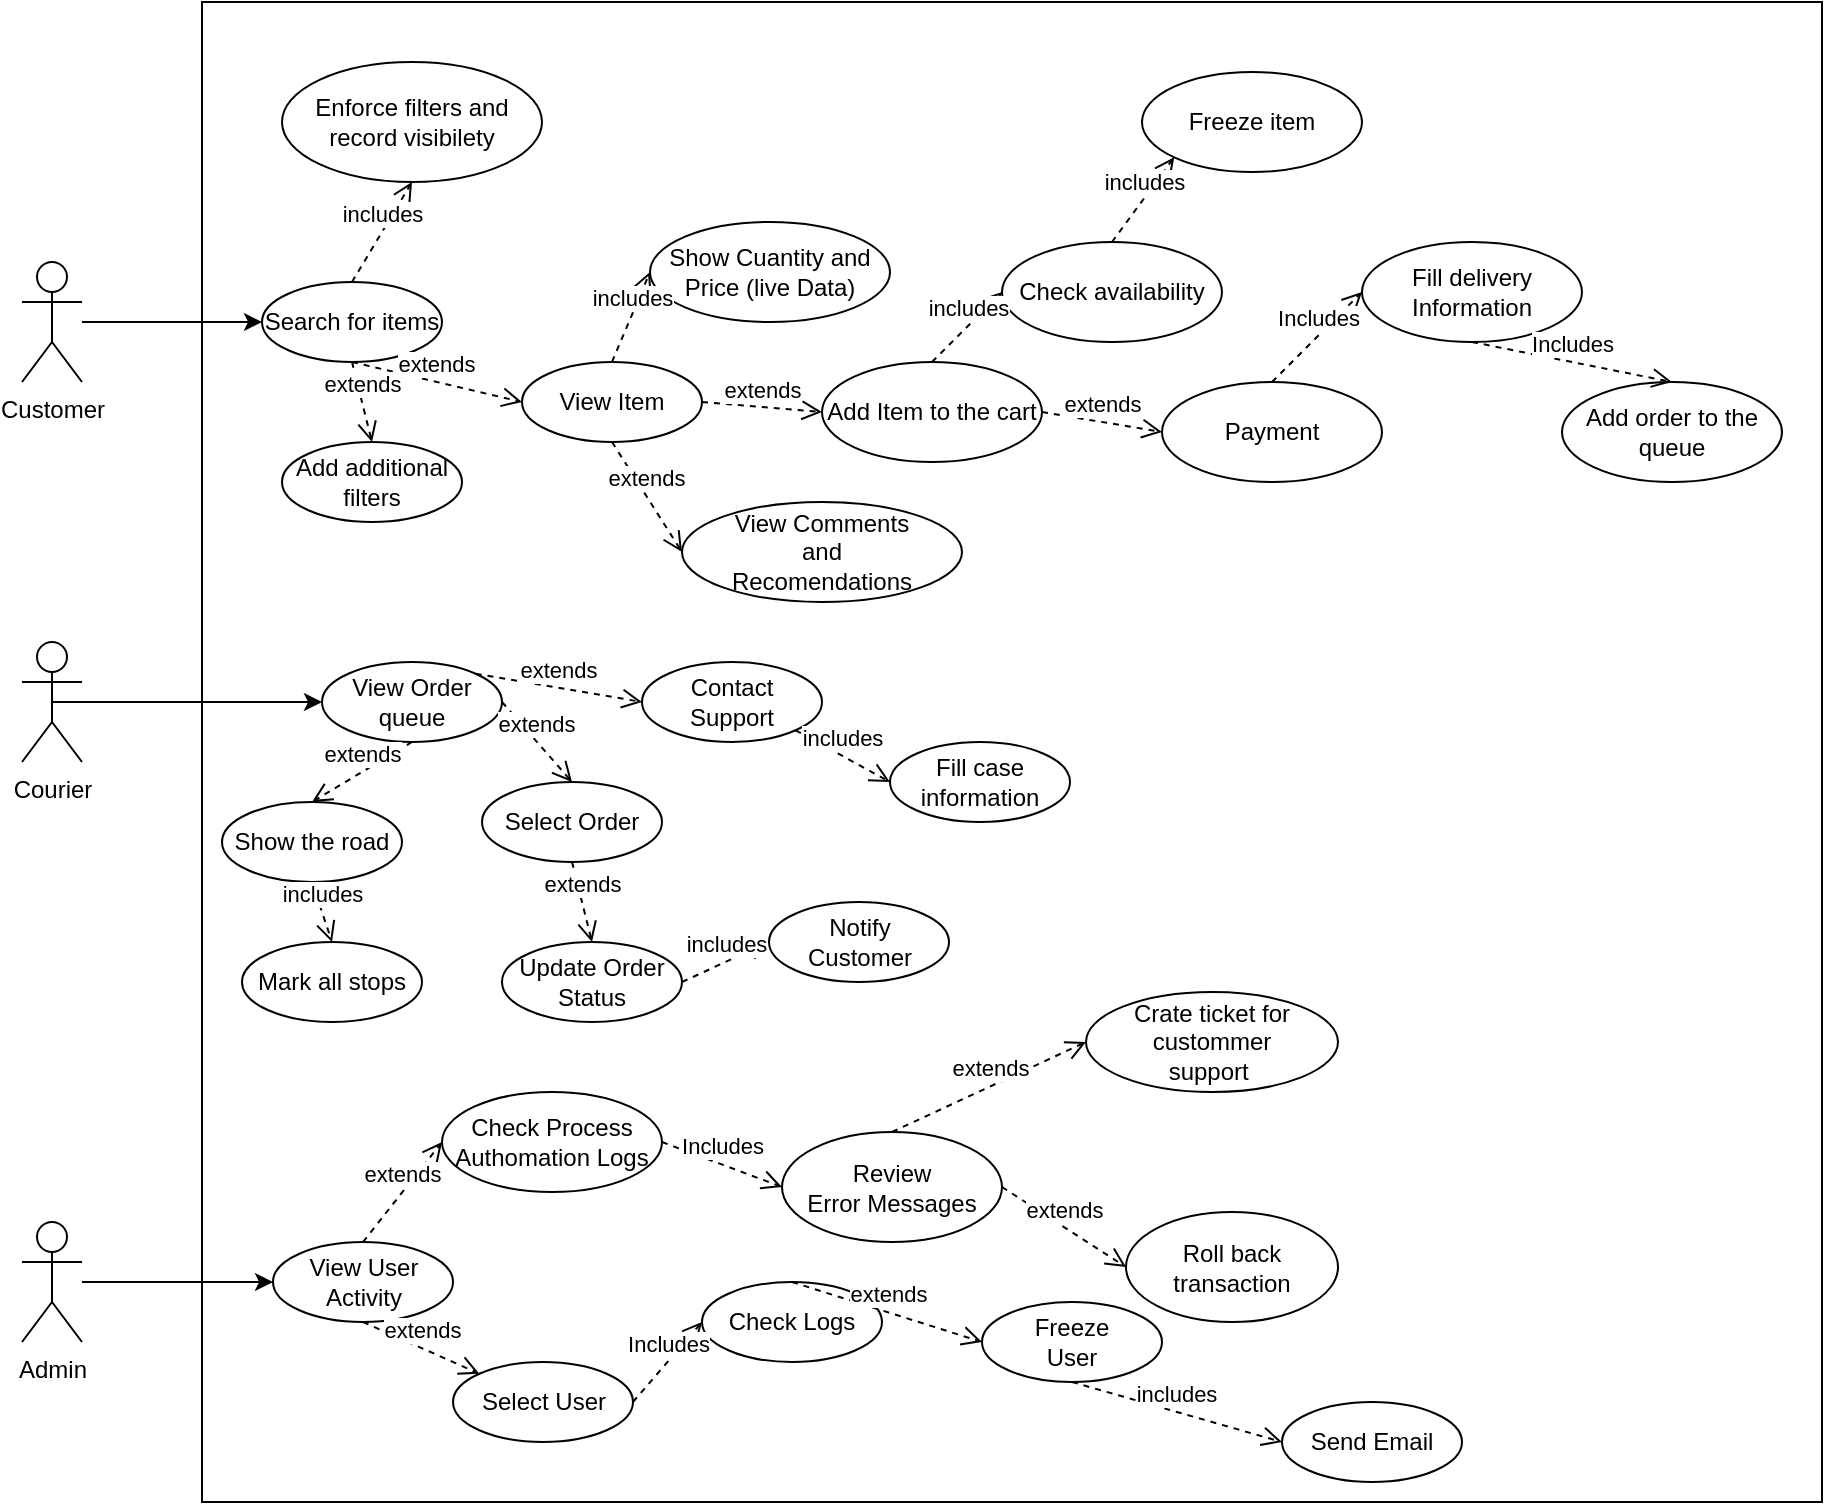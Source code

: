 <mxfile version="24.4.2" type="device">
  <diagram id="SXAmIgXUEvgayAnR8sAc" name="Сторінка-1">
    <mxGraphModel dx="1126" dy="1684" grid="1" gridSize="10" guides="1" tooltips="1" connect="1" arrows="1" fold="1" page="1" pageScale="1" pageWidth="827" pageHeight="1169" math="0" shadow="0">
      <root>
        <mxCell id="0" />
        <mxCell id="1" parent="0" />
        <mxCell id="QLgydChOL8k-ZpEm5x90-2" value="" style="rounded=0;whiteSpace=wrap;html=1;" vertex="1" parent="1">
          <mxGeometry x="130" y="10" width="810" height="750" as="geometry" />
        </mxCell>
        <mxCell id="QLgydChOL8k-ZpEm5x90-18" style="edgeStyle=orthogonalEdgeStyle;rounded=0;orthogonalLoop=1;jettySize=auto;html=1;entryX=0;entryY=0.5;entryDx=0;entryDy=0;" edge="1" parent="1" source="QLgydChOL8k-ZpEm5x90-1" target="QLgydChOL8k-ZpEm5x90-9">
          <mxGeometry relative="1" as="geometry" />
        </mxCell>
        <mxCell id="QLgydChOL8k-ZpEm5x90-1" value="Customer" style="shape=umlActor;verticalLabelPosition=bottom;verticalAlign=top;html=1;outlineConnect=0;" vertex="1" parent="1">
          <mxGeometry x="40" y="140" width="30" height="60" as="geometry" />
        </mxCell>
        <mxCell id="QLgydChOL8k-ZpEm5x90-27" style="edgeStyle=orthogonalEdgeStyle;rounded=0;orthogonalLoop=1;jettySize=auto;html=1;exitX=0.5;exitY=0.5;exitDx=0;exitDy=0;exitPerimeter=0;entryX=0;entryY=0.5;entryDx=0;entryDy=0;" edge="1" parent="1" source="QLgydChOL8k-ZpEm5x90-4" target="QLgydChOL8k-ZpEm5x90-22">
          <mxGeometry relative="1" as="geometry" />
        </mxCell>
        <mxCell id="QLgydChOL8k-ZpEm5x90-4" value="Courier" style="shape=umlActor;verticalLabelPosition=bottom;verticalAlign=top;html=1;outlineConnect=0;" vertex="1" parent="1">
          <mxGeometry x="40" y="330" width="30" height="60" as="geometry" />
        </mxCell>
        <mxCell id="QLgydChOL8k-ZpEm5x90-9" value="Search for items" style="ellipse;whiteSpace=wrap;html=1;" vertex="1" parent="1">
          <mxGeometry x="160" y="150" width="90" height="40" as="geometry" />
        </mxCell>
        <mxCell id="QLgydChOL8k-ZpEm5x90-10" value="View Item" style="ellipse;whiteSpace=wrap;html=1;" vertex="1" parent="1">
          <mxGeometry x="290" y="190" width="90" height="40" as="geometry" />
        </mxCell>
        <mxCell id="QLgydChOL8k-ZpEm5x90-12" value="extends" style="html=1;verticalAlign=bottom;endArrow=open;dashed=1;endSize=8;curved=0;rounded=0;exitX=0.5;exitY=1;exitDx=0;exitDy=0;entryX=0;entryY=0.5;entryDx=0;entryDy=0;" edge="1" parent="1" source="QLgydChOL8k-ZpEm5x90-9" target="QLgydChOL8k-ZpEm5x90-10">
          <mxGeometry relative="1" as="geometry">
            <mxPoint x="270" y="250" as="sourcePoint" />
            <mxPoint x="190" y="250" as="targetPoint" />
          </mxGeometry>
        </mxCell>
        <mxCell id="QLgydChOL8k-ZpEm5x90-13" value="Enforce filters and record visibilety" style="ellipse;whiteSpace=wrap;html=1;" vertex="1" parent="1">
          <mxGeometry x="170" y="40" width="130" height="60" as="geometry" />
        </mxCell>
        <mxCell id="QLgydChOL8k-ZpEm5x90-15" value="includes" style="html=1;verticalAlign=bottom;endArrow=open;dashed=1;endSize=8;curved=0;rounded=0;exitX=0.5;exitY=0;exitDx=0;exitDy=0;entryX=0.5;entryY=1;entryDx=0;entryDy=0;" edge="1" parent="1" source="QLgydChOL8k-ZpEm5x90-9" target="QLgydChOL8k-ZpEm5x90-13">
          <mxGeometry relative="1" as="geometry">
            <mxPoint x="215" y="200" as="sourcePoint" />
            <mxPoint x="280" y="240" as="targetPoint" />
          </mxGeometry>
        </mxCell>
        <mxCell id="QLgydChOL8k-ZpEm5x90-22" value="View Order queue" style="ellipse;whiteSpace=wrap;html=1;" vertex="1" parent="1">
          <mxGeometry x="190" y="340" width="90" height="40" as="geometry" />
        </mxCell>
        <mxCell id="QLgydChOL8k-ZpEm5x90-23" value="Show the road" style="ellipse;whiteSpace=wrap;html=1;" vertex="1" parent="1">
          <mxGeometry x="140" y="410" width="90" height="40" as="geometry" />
        </mxCell>
        <mxCell id="QLgydChOL8k-ZpEm5x90-24" value="extends" style="html=1;verticalAlign=bottom;endArrow=open;dashed=1;endSize=8;curved=0;rounded=0;exitX=0.5;exitY=1;exitDx=0;exitDy=0;entryX=0.5;entryY=0;entryDx=0;entryDy=0;" edge="1" parent="1" source="QLgydChOL8k-ZpEm5x90-22" target="QLgydChOL8k-ZpEm5x90-23">
          <mxGeometry x="-0.005" relative="1" as="geometry">
            <mxPoint x="300" y="455" as="sourcePoint" />
            <mxPoint x="220" y="455" as="targetPoint" />
            <mxPoint as="offset" />
          </mxGeometry>
        </mxCell>
        <mxCell id="QLgydChOL8k-ZpEm5x90-28" value="Mark all stops" style="ellipse;whiteSpace=wrap;html=1;" vertex="1" parent="1">
          <mxGeometry x="150" y="480" width="90" height="40" as="geometry" />
        </mxCell>
        <mxCell id="QLgydChOL8k-ZpEm5x90-30" value="includes" style="html=1;verticalAlign=bottom;endArrow=open;dashed=1;endSize=8;curved=0;rounded=0;exitX=0.5;exitY=1;exitDx=0;exitDy=0;entryX=0.5;entryY=0;entryDx=0;entryDy=0;" edge="1" parent="1" source="QLgydChOL8k-ZpEm5x90-23" target="QLgydChOL8k-ZpEm5x90-28">
          <mxGeometry relative="1" as="geometry">
            <mxPoint x="245" y="390" as="sourcePoint" />
            <mxPoint x="270" y="435" as="targetPoint" />
          </mxGeometry>
        </mxCell>
        <mxCell id="QLgydChOL8k-ZpEm5x90-33" value="Add additional filters" style="ellipse;whiteSpace=wrap;html=1;" vertex="1" parent="1">
          <mxGeometry x="170" y="230" width="90" height="40" as="geometry" />
        </mxCell>
        <mxCell id="QLgydChOL8k-ZpEm5x90-34" value="extends" style="html=1;verticalAlign=bottom;endArrow=open;dashed=1;endSize=8;curved=0;rounded=0;exitX=0.5;exitY=1;exitDx=0;exitDy=0;entryX=0.5;entryY=0;entryDx=0;entryDy=0;" edge="1" parent="1" target="QLgydChOL8k-ZpEm5x90-33" source="QLgydChOL8k-ZpEm5x90-9">
          <mxGeometry relative="1" as="geometry">
            <mxPoint x="195" y="180" as="sourcePoint" />
            <mxPoint x="100" y="290" as="targetPoint" />
          </mxGeometry>
        </mxCell>
        <mxCell id="QLgydChOL8k-ZpEm5x90-96" style="edgeStyle=orthogonalEdgeStyle;rounded=0;orthogonalLoop=1;jettySize=auto;html=1;entryX=0;entryY=0.5;entryDx=0;entryDy=0;" edge="1" parent="1" source="QLgydChOL8k-ZpEm5x90-41" target="QLgydChOL8k-ZpEm5x90-89">
          <mxGeometry relative="1" as="geometry" />
        </mxCell>
        <mxCell id="QLgydChOL8k-ZpEm5x90-41" value="Admin" style="shape=umlActor;verticalLabelPosition=bottom;verticalAlign=top;html=1;outlineConnect=0;" vertex="1" parent="1">
          <mxGeometry x="40" y="620" width="30" height="60" as="geometry" />
        </mxCell>
        <mxCell id="QLgydChOL8k-ZpEm5x90-43" value="Show Cuantity and Price (live Data)" style="ellipse;whiteSpace=wrap;html=1;" vertex="1" parent="1">
          <mxGeometry x="354" y="120" width="120" height="50" as="geometry" />
        </mxCell>
        <mxCell id="QLgydChOL8k-ZpEm5x90-44" value="includes" style="html=1;verticalAlign=bottom;endArrow=open;dashed=1;endSize=8;curved=0;rounded=0;exitX=0.5;exitY=0;exitDx=0;exitDy=0;entryX=0;entryY=0.5;entryDx=0;entryDy=0;" edge="1" parent="1" source="QLgydChOL8k-ZpEm5x90-10" target="QLgydChOL8k-ZpEm5x90-43">
          <mxGeometry x="0.0" relative="1" as="geometry">
            <mxPoint x="215" y="200" as="sourcePoint" />
            <mxPoint x="290" y="230" as="targetPoint" />
            <mxPoint as="offset" />
          </mxGeometry>
        </mxCell>
        <mxCell id="QLgydChOL8k-ZpEm5x90-45" value="View Comments&lt;br&gt;and&lt;br&gt;Recomendations" style="ellipse;whiteSpace=wrap;html=1;" vertex="1" parent="1">
          <mxGeometry x="370" y="260" width="140" height="50" as="geometry" />
        </mxCell>
        <mxCell id="QLgydChOL8k-ZpEm5x90-47" value="extends" style="html=1;verticalAlign=bottom;endArrow=open;dashed=1;endSize=8;curved=0;rounded=0;exitX=0.5;exitY=1;exitDx=0;exitDy=0;entryX=0;entryY=0.5;entryDx=0;entryDy=0;" edge="1" parent="1" source="QLgydChOL8k-ZpEm5x90-10" target="QLgydChOL8k-ZpEm5x90-45">
          <mxGeometry x="0.0" relative="1" as="geometry">
            <mxPoint x="345" y="200" as="sourcePoint" />
            <mxPoint x="380" y="175" as="targetPoint" />
            <mxPoint as="offset" />
          </mxGeometry>
        </mxCell>
        <mxCell id="QLgydChOL8k-ZpEm5x90-48" value="Add Item to the cart" style="ellipse;whiteSpace=wrap;html=1;" vertex="1" parent="1">
          <mxGeometry x="440" y="190" width="110" height="50" as="geometry" />
        </mxCell>
        <mxCell id="QLgydChOL8k-ZpEm5x90-50" value="extends" style="html=1;verticalAlign=bottom;endArrow=open;dashed=1;endSize=8;curved=0;rounded=0;exitX=1;exitY=0.5;exitDx=0;exitDy=0;entryX=0;entryY=0.5;entryDx=0;entryDy=0;" edge="1" parent="1" source="QLgydChOL8k-ZpEm5x90-10" target="QLgydChOL8k-ZpEm5x90-48">
          <mxGeometry x="0.012" relative="1" as="geometry">
            <mxPoint x="345" y="240" as="sourcePoint" />
            <mxPoint x="380" y="295" as="targetPoint" />
            <mxPoint as="offset" />
          </mxGeometry>
        </mxCell>
        <mxCell id="QLgydChOL8k-ZpEm5x90-51" value="Check availability" style="ellipse;whiteSpace=wrap;html=1;" vertex="1" parent="1">
          <mxGeometry x="530" y="130" width="110" height="50" as="geometry" />
        </mxCell>
        <mxCell id="QLgydChOL8k-ZpEm5x90-52" value="includes" style="html=1;verticalAlign=bottom;endArrow=open;dashed=1;endSize=8;curved=0;rounded=0;exitX=0.5;exitY=0;exitDx=0;exitDy=0;entryX=0;entryY=0.5;entryDx=0;entryDy=0;" edge="1" parent="1" source="QLgydChOL8k-ZpEm5x90-48" target="QLgydChOL8k-ZpEm5x90-51">
          <mxGeometry x="0.012" relative="1" as="geometry">
            <mxPoint x="390" y="220" as="sourcePoint" />
            <mxPoint x="450" y="225" as="targetPoint" />
            <mxPoint as="offset" />
          </mxGeometry>
        </mxCell>
        <mxCell id="QLgydChOL8k-ZpEm5x90-53" value="Freeze item" style="ellipse;whiteSpace=wrap;html=1;" vertex="1" parent="1">
          <mxGeometry x="600" y="45" width="110" height="50" as="geometry" />
        </mxCell>
        <mxCell id="QLgydChOL8k-ZpEm5x90-55" value="includes" style="html=1;verticalAlign=bottom;endArrow=open;dashed=1;endSize=8;curved=0;rounded=0;exitX=0.5;exitY=0;exitDx=0;exitDy=0;entryX=0;entryY=1;entryDx=0;entryDy=0;" edge="1" parent="1" source="QLgydChOL8k-ZpEm5x90-51" target="QLgydChOL8k-ZpEm5x90-53">
          <mxGeometry x="0.012" relative="1" as="geometry">
            <mxPoint x="505" y="200" as="sourcePoint" />
            <mxPoint x="540" y="165" as="targetPoint" />
            <mxPoint as="offset" />
          </mxGeometry>
        </mxCell>
        <mxCell id="QLgydChOL8k-ZpEm5x90-56" value="Payment" style="ellipse;whiteSpace=wrap;html=1;" vertex="1" parent="1">
          <mxGeometry x="610" y="200" width="110" height="50" as="geometry" />
        </mxCell>
        <mxCell id="QLgydChOL8k-ZpEm5x90-58" value="extends" style="html=1;verticalAlign=bottom;endArrow=open;dashed=1;endSize=8;curved=0;rounded=0;exitX=1;exitY=0.5;exitDx=0;exitDy=0;entryX=0;entryY=0.5;entryDx=0;entryDy=0;" edge="1" parent="1" source="QLgydChOL8k-ZpEm5x90-48" target="QLgydChOL8k-ZpEm5x90-56">
          <mxGeometry x="0.002" relative="1" as="geometry">
            <mxPoint x="505" y="200" as="sourcePoint" />
            <mxPoint x="540" y="165" as="targetPoint" />
            <mxPoint as="offset" />
          </mxGeometry>
        </mxCell>
        <mxCell id="QLgydChOL8k-ZpEm5x90-59" value="Fill delivery&lt;br&gt;Information" style="ellipse;whiteSpace=wrap;html=1;" vertex="1" parent="1">
          <mxGeometry x="710" y="130" width="110" height="50" as="geometry" />
        </mxCell>
        <mxCell id="QLgydChOL8k-ZpEm5x90-60" value="Includes" style="html=1;verticalAlign=bottom;endArrow=open;dashed=1;endSize=8;curved=0;rounded=0;exitX=0.5;exitY=0;exitDx=0;exitDy=0;entryX=0;entryY=0.5;entryDx=0;entryDy=0;" edge="1" parent="1" source="QLgydChOL8k-ZpEm5x90-56" target="QLgydChOL8k-ZpEm5x90-59">
          <mxGeometry x="0.002" relative="1" as="geometry">
            <mxPoint x="560" y="225" as="sourcePoint" />
            <mxPoint x="620" y="235" as="targetPoint" />
            <mxPoint as="offset" />
          </mxGeometry>
        </mxCell>
        <mxCell id="QLgydChOL8k-ZpEm5x90-61" value="Add order to the queue" style="ellipse;whiteSpace=wrap;html=1;" vertex="1" parent="1">
          <mxGeometry x="810" y="200" width="110" height="50" as="geometry" />
        </mxCell>
        <mxCell id="QLgydChOL8k-ZpEm5x90-62" value="Includes" style="html=1;verticalAlign=bottom;endArrow=open;dashed=1;endSize=8;curved=0;rounded=0;exitX=0.5;exitY=1;exitDx=0;exitDy=0;entryX=0.5;entryY=0;entryDx=0;entryDy=0;" edge="1" parent="1" source="QLgydChOL8k-ZpEm5x90-59" target="QLgydChOL8k-ZpEm5x90-61">
          <mxGeometry x="0.002" relative="1" as="geometry">
            <mxPoint x="675" y="210" as="sourcePoint" />
            <mxPoint x="720" y="165" as="targetPoint" />
            <mxPoint as="offset" />
          </mxGeometry>
        </mxCell>
        <mxCell id="QLgydChOL8k-ZpEm5x90-64" value="Select Order" style="ellipse;whiteSpace=wrap;html=1;" vertex="1" parent="1">
          <mxGeometry x="270" y="400" width="90" height="40" as="geometry" />
        </mxCell>
        <mxCell id="QLgydChOL8k-ZpEm5x90-65" value="extends" style="html=1;verticalAlign=bottom;endArrow=open;dashed=1;endSize=8;curved=0;rounded=0;exitX=1;exitY=0.5;exitDx=0;exitDy=0;entryX=0.5;entryY=0;entryDx=0;entryDy=0;" edge="1" parent="1" target="QLgydChOL8k-ZpEm5x90-64" source="QLgydChOL8k-ZpEm5x90-22">
          <mxGeometry x="-0.007" relative="1" as="geometry">
            <mxPoint x="310" y="325" as="sourcePoint" />
            <mxPoint x="295" y="400" as="targetPoint" />
            <mxPoint as="offset" />
          </mxGeometry>
        </mxCell>
        <mxCell id="QLgydChOL8k-ZpEm5x90-66" value="Update Order Status" style="ellipse;whiteSpace=wrap;html=1;" vertex="1" parent="1">
          <mxGeometry x="280" y="480" width="90" height="40" as="geometry" />
        </mxCell>
        <mxCell id="QLgydChOL8k-ZpEm5x90-67" value="extends" style="html=1;verticalAlign=bottom;endArrow=open;dashed=1;endSize=8;curved=0;rounded=0;exitX=0.5;exitY=1;exitDx=0;exitDy=0;entryX=0.5;entryY=0;entryDx=0;entryDy=0;" edge="1" parent="1" source="QLgydChOL8k-ZpEm5x90-64" target="QLgydChOL8k-ZpEm5x90-66">
          <mxGeometry x="-0.005" relative="1" as="geometry">
            <mxPoint x="290" y="370" as="sourcePoint" />
            <mxPoint x="345" y="380" as="targetPoint" />
            <mxPoint as="offset" />
          </mxGeometry>
        </mxCell>
        <mxCell id="QLgydChOL8k-ZpEm5x90-68" value="Notify&lt;br&gt;Customer" style="ellipse;whiteSpace=wrap;html=1;" vertex="1" parent="1">
          <mxGeometry x="413.5" y="460" width="90" height="40" as="geometry" />
        </mxCell>
        <mxCell id="QLgydChOL8k-ZpEm5x90-70" value="includes" style="html=1;verticalAlign=bottom;endArrow=open;dashed=1;endSize=8;curved=0;rounded=0;exitX=1;exitY=0.5;exitDx=0;exitDy=0;entryX=0;entryY=0.5;entryDx=0;entryDy=0;" edge="1" parent="1" source="QLgydChOL8k-ZpEm5x90-66" target="QLgydChOL8k-ZpEm5x90-68">
          <mxGeometry x="-0.005" relative="1" as="geometry">
            <mxPoint x="390" y="400" as="sourcePoint" />
            <mxPoint x="430" y="450" as="targetPoint" />
            <mxPoint as="offset" />
          </mxGeometry>
        </mxCell>
        <mxCell id="QLgydChOL8k-ZpEm5x90-73" value="Contact&lt;br&gt;Support" style="ellipse;whiteSpace=wrap;html=1;" vertex="1" parent="1">
          <mxGeometry x="350" y="340" width="90" height="40" as="geometry" />
        </mxCell>
        <mxCell id="QLgydChOL8k-ZpEm5x90-74" value="extends" style="html=1;verticalAlign=bottom;endArrow=open;dashed=1;endSize=8;curved=0;rounded=0;exitX=1;exitY=0;exitDx=0;exitDy=0;entryX=0;entryY=0.5;entryDx=0;entryDy=0;" edge="1" parent="1" source="QLgydChOL8k-ZpEm5x90-22" target="QLgydChOL8k-ZpEm5x90-73">
          <mxGeometry x="-0.005" relative="1" as="geometry">
            <mxPoint x="290" y="370" as="sourcePoint" />
            <mxPoint x="325" y="410" as="targetPoint" />
            <mxPoint as="offset" />
          </mxGeometry>
        </mxCell>
        <mxCell id="QLgydChOL8k-ZpEm5x90-75" value="Fill case&lt;br&gt;information" style="ellipse;whiteSpace=wrap;html=1;" vertex="1" parent="1">
          <mxGeometry x="474" y="380" width="90" height="40" as="geometry" />
        </mxCell>
        <mxCell id="QLgydChOL8k-ZpEm5x90-76" value="includes" style="html=1;verticalAlign=bottom;endArrow=open;dashed=1;endSize=8;curved=0;rounded=0;exitX=1;exitY=1;exitDx=0;exitDy=0;entryX=0;entryY=0.5;entryDx=0;entryDy=0;" edge="1" parent="1" source="QLgydChOL8k-ZpEm5x90-73" target="QLgydChOL8k-ZpEm5x90-75">
          <mxGeometry x="-0.005" relative="1" as="geometry">
            <mxPoint x="277" y="356" as="sourcePoint" />
            <mxPoint x="360" y="370" as="targetPoint" />
            <mxPoint as="offset" />
          </mxGeometry>
        </mxCell>
        <mxCell id="QLgydChOL8k-ZpEm5x90-88" value="Check Process&lt;br&gt;Authomation Logs" style="ellipse;whiteSpace=wrap;html=1;" vertex="1" parent="1">
          <mxGeometry x="250" y="555" width="110" height="50" as="geometry" />
        </mxCell>
        <mxCell id="QLgydChOL8k-ZpEm5x90-89" value="View User&lt;div&gt;Activity&lt;/div&gt;" style="ellipse;whiteSpace=wrap;html=1;" vertex="1" parent="1">
          <mxGeometry x="165.5" y="630" width="90" height="40" as="geometry" />
        </mxCell>
        <mxCell id="QLgydChOL8k-ZpEm5x90-90" value="Select User" style="ellipse;whiteSpace=wrap;html=1;" vertex="1" parent="1">
          <mxGeometry x="255.5" y="690" width="90" height="40" as="geometry" />
        </mxCell>
        <mxCell id="QLgydChOL8k-ZpEm5x90-91" value="Review&lt;br&gt;Error Messages" style="ellipse;whiteSpace=wrap;html=1;" vertex="1" parent="1">
          <mxGeometry x="420" y="575" width="110" height="55" as="geometry" />
        </mxCell>
        <mxCell id="QLgydChOL8k-ZpEm5x90-92" value="Check Logs" style="ellipse;whiteSpace=wrap;html=1;" vertex="1" parent="1">
          <mxGeometry x="380" y="650" width="90" height="40" as="geometry" />
        </mxCell>
        <mxCell id="QLgydChOL8k-ZpEm5x90-93" value="Freeze&lt;br&gt;User" style="ellipse;whiteSpace=wrap;html=1;" vertex="1" parent="1">
          <mxGeometry x="520" y="660" width="90" height="40" as="geometry" />
        </mxCell>
        <mxCell id="QLgydChOL8k-ZpEm5x90-94" value="Crate ticket for custommer&lt;br&gt;support&amp;nbsp;" style="ellipse;whiteSpace=wrap;html=1;" vertex="1" parent="1">
          <mxGeometry x="572" y="505" width="126" height="50" as="geometry" />
        </mxCell>
        <mxCell id="QLgydChOL8k-ZpEm5x90-95" value="Roll back transaction" style="ellipse;whiteSpace=wrap;html=1;" vertex="1" parent="1">
          <mxGeometry x="592" y="615" width="106" height="55" as="geometry" />
        </mxCell>
        <mxCell id="QLgydChOL8k-ZpEm5x90-97" value="Send Email" style="ellipse;whiteSpace=wrap;html=1;" vertex="1" parent="1">
          <mxGeometry x="670" y="710" width="90" height="40" as="geometry" />
        </mxCell>
        <mxCell id="QLgydChOL8k-ZpEm5x90-98" value="extends" style="html=1;verticalAlign=bottom;endArrow=open;dashed=1;endSize=8;curved=0;rounded=0;exitX=0.5;exitY=1;exitDx=0;exitDy=0;entryX=0;entryY=0;entryDx=0;entryDy=0;" edge="1" parent="1" source="QLgydChOL8k-ZpEm5x90-89" target="QLgydChOL8k-ZpEm5x90-90">
          <mxGeometry relative="1" as="geometry">
            <mxPoint x="195" y="460" as="sourcePoint" />
            <mxPoint x="205" y="490" as="targetPoint" />
          </mxGeometry>
        </mxCell>
        <mxCell id="QLgydChOL8k-ZpEm5x90-99" value="Includes" style="html=1;verticalAlign=bottom;endArrow=open;dashed=1;endSize=8;curved=0;rounded=0;exitX=1;exitY=0.5;exitDx=0;exitDy=0;entryX=0;entryY=0.5;entryDx=0;entryDy=0;" edge="1" parent="1" source="QLgydChOL8k-ZpEm5x90-90" target="QLgydChOL8k-ZpEm5x90-92">
          <mxGeometry relative="1" as="geometry">
            <mxPoint x="221" y="680" as="sourcePoint" />
            <mxPoint x="271" y="720" as="targetPoint" />
          </mxGeometry>
        </mxCell>
        <mxCell id="QLgydChOL8k-ZpEm5x90-100" value="extends" style="html=1;verticalAlign=bottom;endArrow=open;dashed=1;endSize=8;curved=0;rounded=0;exitX=0.5;exitY=0;exitDx=0;exitDy=0;entryX=0;entryY=0.5;entryDx=0;entryDy=0;" edge="1" parent="1" source="QLgydChOL8k-ZpEm5x90-92" target="QLgydChOL8k-ZpEm5x90-93">
          <mxGeometry relative="1" as="geometry">
            <mxPoint x="231" y="690" as="sourcePoint" />
            <mxPoint x="281" y="730" as="targetPoint" />
          </mxGeometry>
        </mxCell>
        <mxCell id="QLgydChOL8k-ZpEm5x90-101" value="includes" style="html=1;verticalAlign=bottom;endArrow=open;dashed=1;endSize=8;curved=0;rounded=0;exitX=0.5;exitY=1;exitDx=0;exitDy=0;entryX=0;entryY=0.5;entryDx=0;entryDy=0;" edge="1" parent="1" source="QLgydChOL8k-ZpEm5x90-93" target="QLgydChOL8k-ZpEm5x90-97">
          <mxGeometry relative="1" as="geometry">
            <mxPoint x="241" y="700" as="sourcePoint" />
            <mxPoint x="291" y="740" as="targetPoint" />
          </mxGeometry>
        </mxCell>
        <mxCell id="QLgydChOL8k-ZpEm5x90-102" value="extends" style="html=1;verticalAlign=bottom;endArrow=open;dashed=1;endSize=8;curved=0;rounded=0;exitX=0.5;exitY=0;exitDx=0;exitDy=0;entryX=0;entryY=0.5;entryDx=0;entryDy=0;" edge="1" parent="1" source="QLgydChOL8k-ZpEm5x90-89" target="QLgydChOL8k-ZpEm5x90-88">
          <mxGeometry relative="1" as="geometry">
            <mxPoint x="251" y="710" as="sourcePoint" />
            <mxPoint x="301" y="750" as="targetPoint" />
          </mxGeometry>
        </mxCell>
        <mxCell id="QLgydChOL8k-ZpEm5x90-103" value="Includes" style="html=1;verticalAlign=bottom;endArrow=open;dashed=1;endSize=8;curved=0;rounded=0;exitX=1;exitY=0.5;exitDx=0;exitDy=0;entryX=0;entryY=0.5;entryDx=0;entryDy=0;" edge="1" parent="1" source="QLgydChOL8k-ZpEm5x90-88" target="QLgydChOL8k-ZpEm5x90-91">
          <mxGeometry relative="1" as="geometry">
            <mxPoint x="261" y="720" as="sourcePoint" />
            <mxPoint x="311" y="760" as="targetPoint" />
          </mxGeometry>
        </mxCell>
        <mxCell id="QLgydChOL8k-ZpEm5x90-104" value="extends" style="html=1;verticalAlign=bottom;endArrow=open;dashed=1;endSize=8;curved=0;rounded=0;exitX=0.5;exitY=0;exitDx=0;exitDy=0;entryX=0;entryY=0.5;entryDx=0;entryDy=0;" edge="1" parent="1" source="QLgydChOL8k-ZpEm5x90-91" target="QLgydChOL8k-ZpEm5x90-94">
          <mxGeometry relative="1" as="geometry">
            <mxPoint x="271" y="730" as="sourcePoint" />
            <mxPoint x="321" y="770" as="targetPoint" />
          </mxGeometry>
        </mxCell>
        <mxCell id="QLgydChOL8k-ZpEm5x90-105" value="extends" style="html=1;verticalAlign=bottom;endArrow=open;dashed=1;endSize=8;curved=0;rounded=0;exitX=1;exitY=0.5;exitDx=0;exitDy=0;entryX=0;entryY=0.5;entryDx=0;entryDy=0;" edge="1" parent="1" source="QLgydChOL8k-ZpEm5x90-91" target="QLgydChOL8k-ZpEm5x90-95">
          <mxGeometry relative="1" as="geometry">
            <mxPoint x="281" y="740" as="sourcePoint" />
            <mxPoint x="331" y="780" as="targetPoint" />
          </mxGeometry>
        </mxCell>
      </root>
    </mxGraphModel>
  </diagram>
</mxfile>
